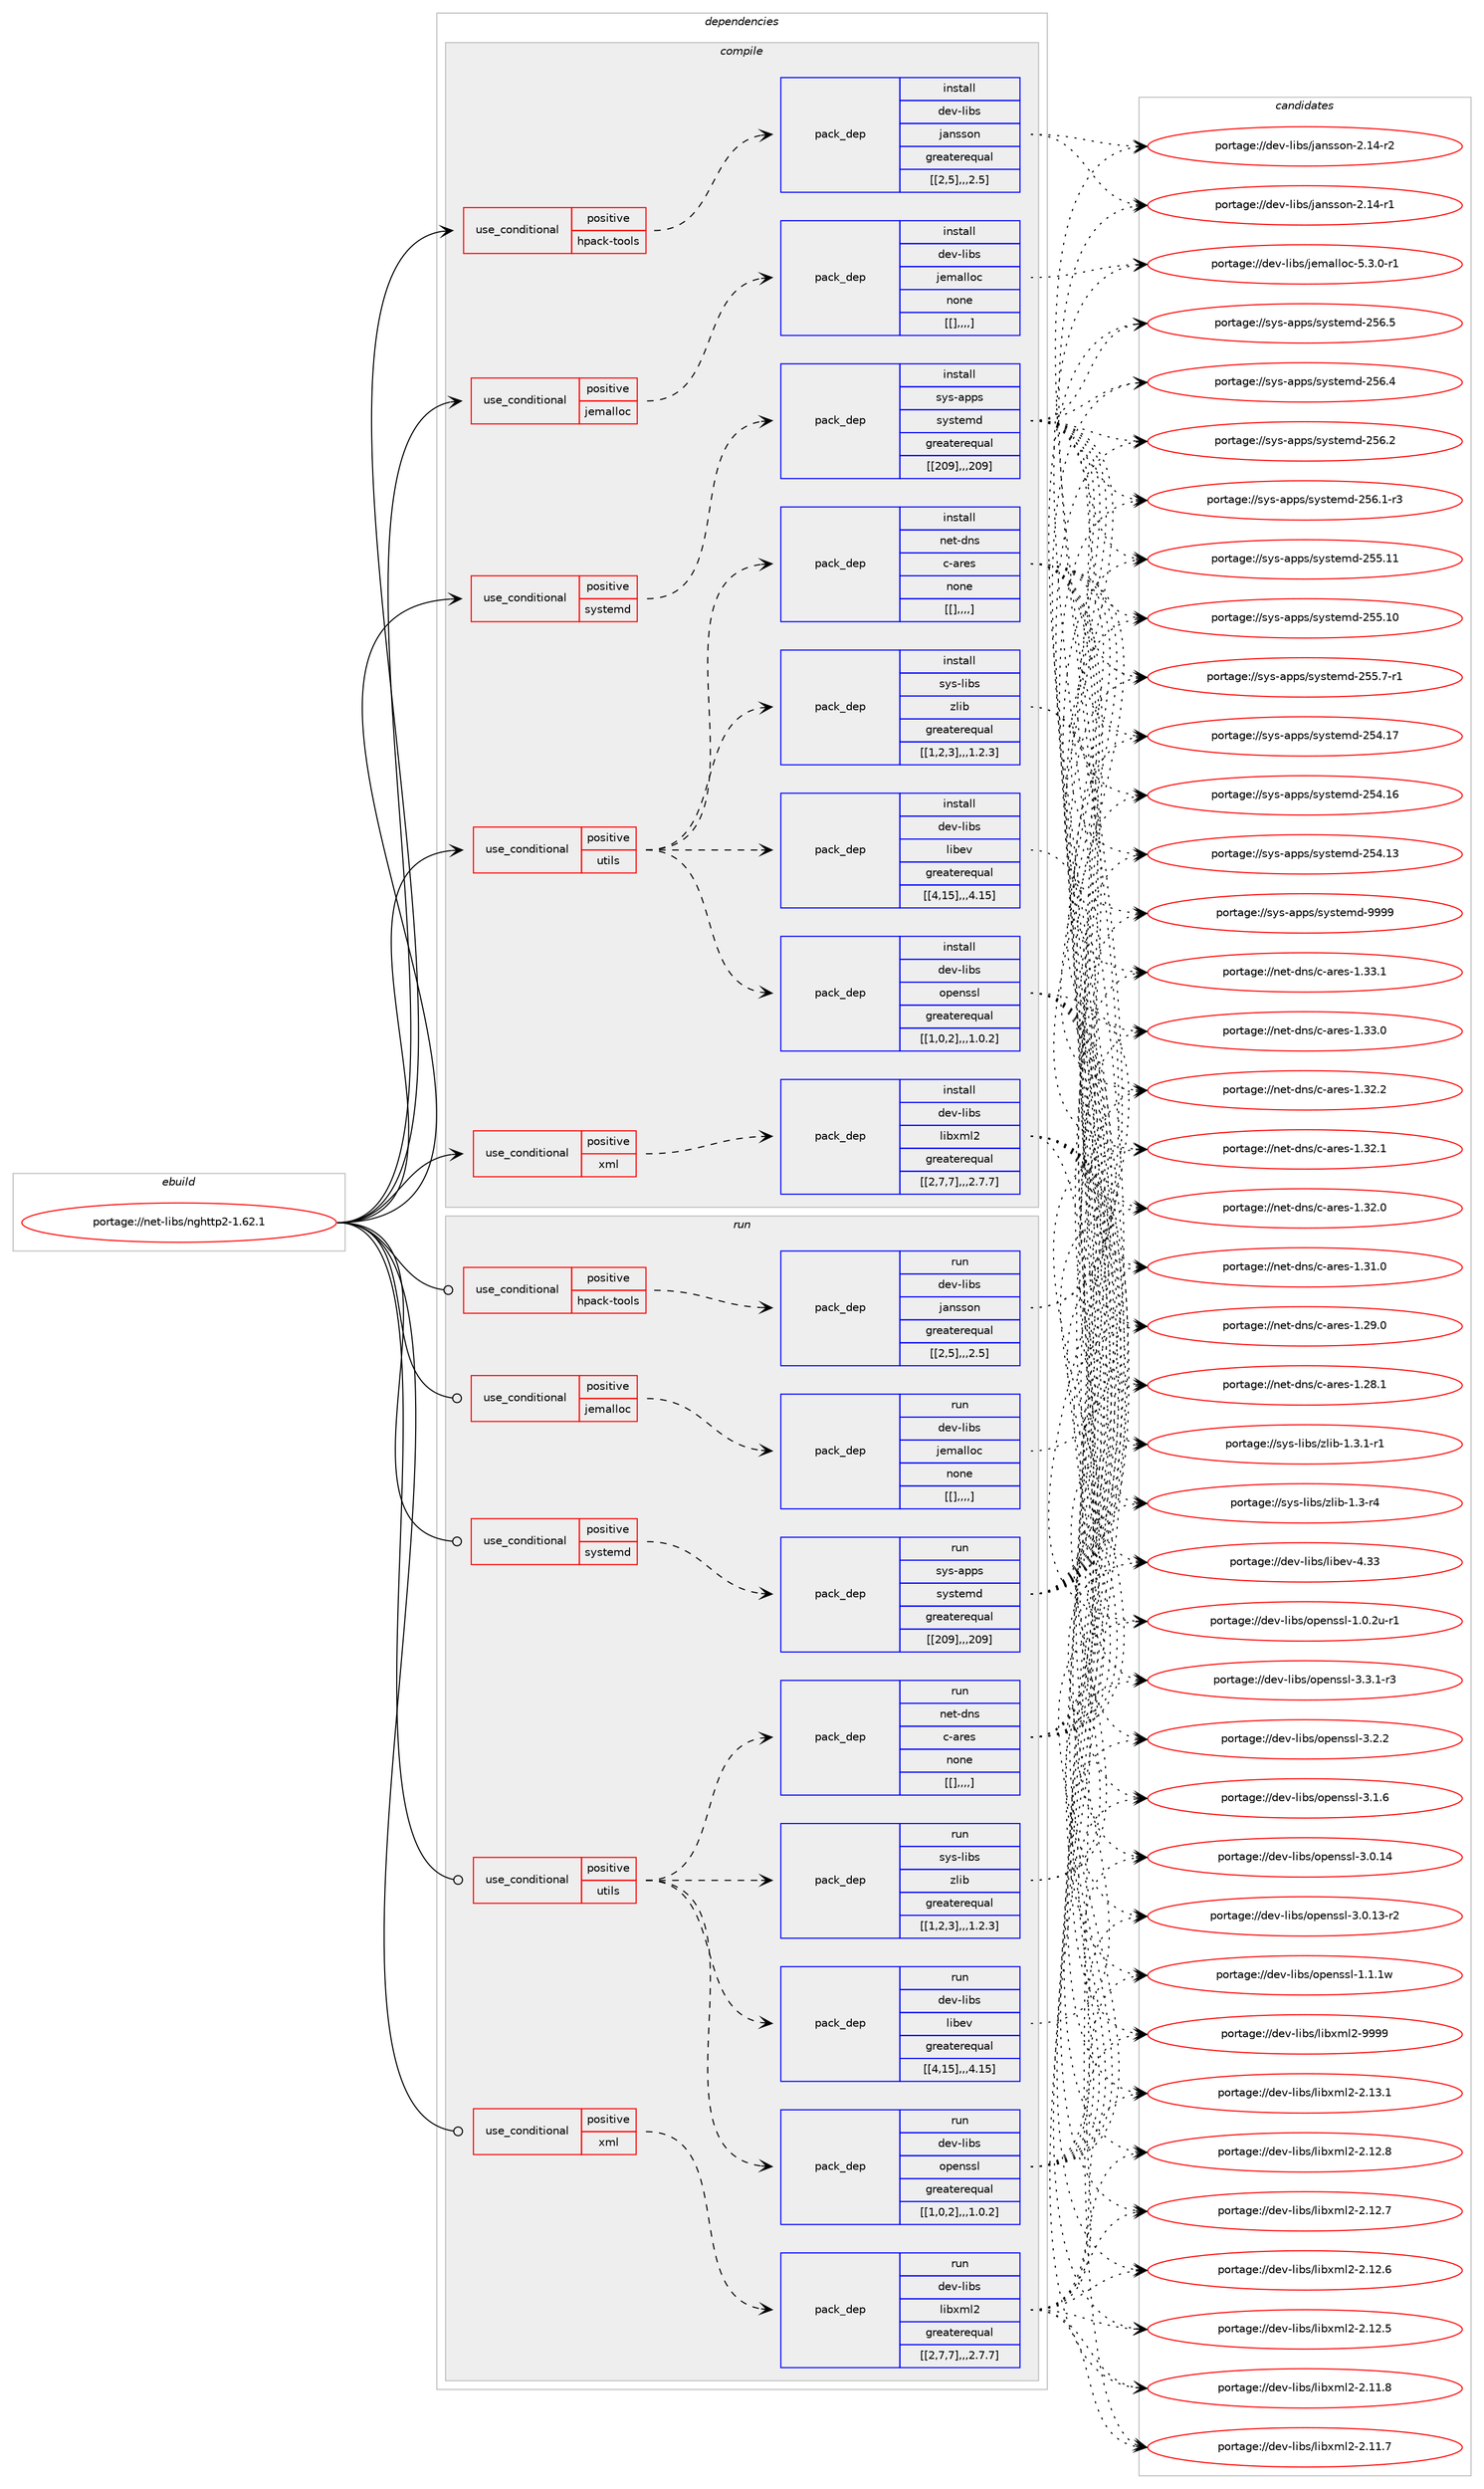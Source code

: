 digraph prolog {

# *************
# Graph options
# *************

newrank=true;
concentrate=true;
compound=true;
graph [rankdir=LR,fontname=Helvetica,fontsize=10,ranksep=1.5];#, ranksep=2.5, nodesep=0.2];
edge  [arrowhead=vee];
node  [fontname=Helvetica,fontsize=10];

# **********
# The ebuild
# **********

subgraph cluster_leftcol {
color=gray;
label=<<i>ebuild</i>>;
id [label="portage://net-libs/nghttp2-1.62.1", color=red, width=4, href="../net-libs/nghttp2-1.62.1.svg"];
}

# ****************
# The dependencies
# ****************

subgraph cluster_midcol {
color=gray;
label=<<i>dependencies</i>>;
subgraph cluster_compile {
fillcolor="#eeeeee";
style=filled;
label=<<i>compile</i>>;
subgraph cond99005 {
dependency379820 [label=<<TABLE BORDER="0" CELLBORDER="1" CELLSPACING="0" CELLPADDING="4"><TR><TD ROWSPAN="3" CELLPADDING="10">use_conditional</TD></TR><TR><TD>positive</TD></TR><TR><TD>hpack-tools</TD></TR></TABLE>>, shape=none, color=red];
subgraph pack277994 {
dependency379821 [label=<<TABLE BORDER="0" CELLBORDER="1" CELLSPACING="0" CELLPADDING="4" WIDTH="220"><TR><TD ROWSPAN="6" CELLPADDING="30">pack_dep</TD></TR><TR><TD WIDTH="110">install</TD></TR><TR><TD>dev-libs</TD></TR><TR><TD>jansson</TD></TR><TR><TD>greaterequal</TD></TR><TR><TD>[[2,5],,,2.5]</TD></TR></TABLE>>, shape=none, color=blue];
}
dependency379820:e -> dependency379821:w [weight=20,style="dashed",arrowhead="vee"];
}
id:e -> dependency379820:w [weight=20,style="solid",arrowhead="vee"];
subgraph cond99006 {
dependency379822 [label=<<TABLE BORDER="0" CELLBORDER="1" CELLSPACING="0" CELLPADDING="4"><TR><TD ROWSPAN="3" CELLPADDING="10">use_conditional</TD></TR><TR><TD>positive</TD></TR><TR><TD>jemalloc</TD></TR></TABLE>>, shape=none, color=red];
subgraph pack277995 {
dependency379823 [label=<<TABLE BORDER="0" CELLBORDER="1" CELLSPACING="0" CELLPADDING="4" WIDTH="220"><TR><TD ROWSPAN="6" CELLPADDING="30">pack_dep</TD></TR><TR><TD WIDTH="110">install</TD></TR><TR><TD>dev-libs</TD></TR><TR><TD>jemalloc</TD></TR><TR><TD>none</TD></TR><TR><TD>[[],,,,]</TD></TR></TABLE>>, shape=none, color=blue];
}
dependency379822:e -> dependency379823:w [weight=20,style="dashed",arrowhead="vee"];
}
id:e -> dependency379822:w [weight=20,style="solid",arrowhead="vee"];
subgraph cond99007 {
dependency379824 [label=<<TABLE BORDER="0" CELLBORDER="1" CELLSPACING="0" CELLPADDING="4"><TR><TD ROWSPAN="3" CELLPADDING="10">use_conditional</TD></TR><TR><TD>positive</TD></TR><TR><TD>systemd</TD></TR></TABLE>>, shape=none, color=red];
subgraph pack277996 {
dependency379825 [label=<<TABLE BORDER="0" CELLBORDER="1" CELLSPACING="0" CELLPADDING="4" WIDTH="220"><TR><TD ROWSPAN="6" CELLPADDING="30">pack_dep</TD></TR><TR><TD WIDTH="110">install</TD></TR><TR><TD>sys-apps</TD></TR><TR><TD>systemd</TD></TR><TR><TD>greaterequal</TD></TR><TR><TD>[[209],,,209]</TD></TR></TABLE>>, shape=none, color=blue];
}
dependency379824:e -> dependency379825:w [weight=20,style="dashed",arrowhead="vee"];
}
id:e -> dependency379824:w [weight=20,style="solid",arrowhead="vee"];
subgraph cond99008 {
dependency379826 [label=<<TABLE BORDER="0" CELLBORDER="1" CELLSPACING="0" CELLPADDING="4"><TR><TD ROWSPAN="3" CELLPADDING="10">use_conditional</TD></TR><TR><TD>positive</TD></TR><TR><TD>utils</TD></TR></TABLE>>, shape=none, color=red];
subgraph pack277997 {
dependency379827 [label=<<TABLE BORDER="0" CELLBORDER="1" CELLSPACING="0" CELLPADDING="4" WIDTH="220"><TR><TD ROWSPAN="6" CELLPADDING="30">pack_dep</TD></TR><TR><TD WIDTH="110">install</TD></TR><TR><TD>dev-libs</TD></TR><TR><TD>openssl</TD></TR><TR><TD>greaterequal</TD></TR><TR><TD>[[1,0,2],,,1.0.2]</TD></TR></TABLE>>, shape=none, color=blue];
}
dependency379826:e -> dependency379827:w [weight=20,style="dashed",arrowhead="vee"];
subgraph pack277998 {
dependency379828 [label=<<TABLE BORDER="0" CELLBORDER="1" CELLSPACING="0" CELLPADDING="4" WIDTH="220"><TR><TD ROWSPAN="6" CELLPADDING="30">pack_dep</TD></TR><TR><TD WIDTH="110">install</TD></TR><TR><TD>dev-libs</TD></TR><TR><TD>libev</TD></TR><TR><TD>greaterequal</TD></TR><TR><TD>[[4,15],,,4.15]</TD></TR></TABLE>>, shape=none, color=blue];
}
dependency379826:e -> dependency379828:w [weight=20,style="dashed",arrowhead="vee"];
subgraph pack277999 {
dependency379829 [label=<<TABLE BORDER="0" CELLBORDER="1" CELLSPACING="0" CELLPADDING="4" WIDTH="220"><TR><TD ROWSPAN="6" CELLPADDING="30">pack_dep</TD></TR><TR><TD WIDTH="110">install</TD></TR><TR><TD>sys-libs</TD></TR><TR><TD>zlib</TD></TR><TR><TD>greaterequal</TD></TR><TR><TD>[[1,2,3],,,1.2.3]</TD></TR></TABLE>>, shape=none, color=blue];
}
dependency379826:e -> dependency379829:w [weight=20,style="dashed",arrowhead="vee"];
subgraph pack278000 {
dependency379830 [label=<<TABLE BORDER="0" CELLBORDER="1" CELLSPACING="0" CELLPADDING="4" WIDTH="220"><TR><TD ROWSPAN="6" CELLPADDING="30">pack_dep</TD></TR><TR><TD WIDTH="110">install</TD></TR><TR><TD>net-dns</TD></TR><TR><TD>c-ares</TD></TR><TR><TD>none</TD></TR><TR><TD>[[],,,,]</TD></TR></TABLE>>, shape=none, color=blue];
}
dependency379826:e -> dependency379830:w [weight=20,style="dashed",arrowhead="vee"];
}
id:e -> dependency379826:w [weight=20,style="solid",arrowhead="vee"];
subgraph cond99009 {
dependency379831 [label=<<TABLE BORDER="0" CELLBORDER="1" CELLSPACING="0" CELLPADDING="4"><TR><TD ROWSPAN="3" CELLPADDING="10">use_conditional</TD></TR><TR><TD>positive</TD></TR><TR><TD>xml</TD></TR></TABLE>>, shape=none, color=red];
subgraph pack278001 {
dependency379832 [label=<<TABLE BORDER="0" CELLBORDER="1" CELLSPACING="0" CELLPADDING="4" WIDTH="220"><TR><TD ROWSPAN="6" CELLPADDING="30">pack_dep</TD></TR><TR><TD WIDTH="110">install</TD></TR><TR><TD>dev-libs</TD></TR><TR><TD>libxml2</TD></TR><TR><TD>greaterequal</TD></TR><TR><TD>[[2,7,7],,,2.7.7]</TD></TR></TABLE>>, shape=none, color=blue];
}
dependency379831:e -> dependency379832:w [weight=20,style="dashed",arrowhead="vee"];
}
id:e -> dependency379831:w [weight=20,style="solid",arrowhead="vee"];
}
subgraph cluster_compileandrun {
fillcolor="#eeeeee";
style=filled;
label=<<i>compile and run</i>>;
}
subgraph cluster_run {
fillcolor="#eeeeee";
style=filled;
label=<<i>run</i>>;
subgraph cond99010 {
dependency379833 [label=<<TABLE BORDER="0" CELLBORDER="1" CELLSPACING="0" CELLPADDING="4"><TR><TD ROWSPAN="3" CELLPADDING="10">use_conditional</TD></TR><TR><TD>positive</TD></TR><TR><TD>hpack-tools</TD></TR></TABLE>>, shape=none, color=red];
subgraph pack278002 {
dependency379834 [label=<<TABLE BORDER="0" CELLBORDER="1" CELLSPACING="0" CELLPADDING="4" WIDTH="220"><TR><TD ROWSPAN="6" CELLPADDING="30">pack_dep</TD></TR><TR><TD WIDTH="110">run</TD></TR><TR><TD>dev-libs</TD></TR><TR><TD>jansson</TD></TR><TR><TD>greaterequal</TD></TR><TR><TD>[[2,5],,,2.5]</TD></TR></TABLE>>, shape=none, color=blue];
}
dependency379833:e -> dependency379834:w [weight=20,style="dashed",arrowhead="vee"];
}
id:e -> dependency379833:w [weight=20,style="solid",arrowhead="odot"];
subgraph cond99011 {
dependency379835 [label=<<TABLE BORDER="0" CELLBORDER="1" CELLSPACING="0" CELLPADDING="4"><TR><TD ROWSPAN="3" CELLPADDING="10">use_conditional</TD></TR><TR><TD>positive</TD></TR><TR><TD>jemalloc</TD></TR></TABLE>>, shape=none, color=red];
subgraph pack278003 {
dependency379836 [label=<<TABLE BORDER="0" CELLBORDER="1" CELLSPACING="0" CELLPADDING="4" WIDTH="220"><TR><TD ROWSPAN="6" CELLPADDING="30">pack_dep</TD></TR><TR><TD WIDTH="110">run</TD></TR><TR><TD>dev-libs</TD></TR><TR><TD>jemalloc</TD></TR><TR><TD>none</TD></TR><TR><TD>[[],,,,]</TD></TR></TABLE>>, shape=none, color=blue];
}
dependency379835:e -> dependency379836:w [weight=20,style="dashed",arrowhead="vee"];
}
id:e -> dependency379835:w [weight=20,style="solid",arrowhead="odot"];
subgraph cond99012 {
dependency379837 [label=<<TABLE BORDER="0" CELLBORDER="1" CELLSPACING="0" CELLPADDING="4"><TR><TD ROWSPAN="3" CELLPADDING="10">use_conditional</TD></TR><TR><TD>positive</TD></TR><TR><TD>systemd</TD></TR></TABLE>>, shape=none, color=red];
subgraph pack278004 {
dependency379838 [label=<<TABLE BORDER="0" CELLBORDER="1" CELLSPACING="0" CELLPADDING="4" WIDTH="220"><TR><TD ROWSPAN="6" CELLPADDING="30">pack_dep</TD></TR><TR><TD WIDTH="110">run</TD></TR><TR><TD>sys-apps</TD></TR><TR><TD>systemd</TD></TR><TR><TD>greaterequal</TD></TR><TR><TD>[[209],,,209]</TD></TR></TABLE>>, shape=none, color=blue];
}
dependency379837:e -> dependency379838:w [weight=20,style="dashed",arrowhead="vee"];
}
id:e -> dependency379837:w [weight=20,style="solid",arrowhead="odot"];
subgraph cond99013 {
dependency379839 [label=<<TABLE BORDER="0" CELLBORDER="1" CELLSPACING="0" CELLPADDING="4"><TR><TD ROWSPAN="3" CELLPADDING="10">use_conditional</TD></TR><TR><TD>positive</TD></TR><TR><TD>utils</TD></TR></TABLE>>, shape=none, color=red];
subgraph pack278005 {
dependency379840 [label=<<TABLE BORDER="0" CELLBORDER="1" CELLSPACING="0" CELLPADDING="4" WIDTH="220"><TR><TD ROWSPAN="6" CELLPADDING="30">pack_dep</TD></TR><TR><TD WIDTH="110">run</TD></TR><TR><TD>dev-libs</TD></TR><TR><TD>openssl</TD></TR><TR><TD>greaterequal</TD></TR><TR><TD>[[1,0,2],,,1.0.2]</TD></TR></TABLE>>, shape=none, color=blue];
}
dependency379839:e -> dependency379840:w [weight=20,style="dashed",arrowhead="vee"];
subgraph pack278006 {
dependency379841 [label=<<TABLE BORDER="0" CELLBORDER="1" CELLSPACING="0" CELLPADDING="4" WIDTH="220"><TR><TD ROWSPAN="6" CELLPADDING="30">pack_dep</TD></TR><TR><TD WIDTH="110">run</TD></TR><TR><TD>dev-libs</TD></TR><TR><TD>libev</TD></TR><TR><TD>greaterequal</TD></TR><TR><TD>[[4,15],,,4.15]</TD></TR></TABLE>>, shape=none, color=blue];
}
dependency379839:e -> dependency379841:w [weight=20,style="dashed",arrowhead="vee"];
subgraph pack278007 {
dependency379842 [label=<<TABLE BORDER="0" CELLBORDER="1" CELLSPACING="0" CELLPADDING="4" WIDTH="220"><TR><TD ROWSPAN="6" CELLPADDING="30">pack_dep</TD></TR><TR><TD WIDTH="110">run</TD></TR><TR><TD>sys-libs</TD></TR><TR><TD>zlib</TD></TR><TR><TD>greaterequal</TD></TR><TR><TD>[[1,2,3],,,1.2.3]</TD></TR></TABLE>>, shape=none, color=blue];
}
dependency379839:e -> dependency379842:w [weight=20,style="dashed",arrowhead="vee"];
subgraph pack278008 {
dependency379843 [label=<<TABLE BORDER="0" CELLBORDER="1" CELLSPACING="0" CELLPADDING="4" WIDTH="220"><TR><TD ROWSPAN="6" CELLPADDING="30">pack_dep</TD></TR><TR><TD WIDTH="110">run</TD></TR><TR><TD>net-dns</TD></TR><TR><TD>c-ares</TD></TR><TR><TD>none</TD></TR><TR><TD>[[],,,,]</TD></TR></TABLE>>, shape=none, color=blue];
}
dependency379839:e -> dependency379843:w [weight=20,style="dashed",arrowhead="vee"];
}
id:e -> dependency379839:w [weight=20,style="solid",arrowhead="odot"];
subgraph cond99014 {
dependency379844 [label=<<TABLE BORDER="0" CELLBORDER="1" CELLSPACING="0" CELLPADDING="4"><TR><TD ROWSPAN="3" CELLPADDING="10">use_conditional</TD></TR><TR><TD>positive</TD></TR><TR><TD>xml</TD></TR></TABLE>>, shape=none, color=red];
subgraph pack278009 {
dependency379845 [label=<<TABLE BORDER="0" CELLBORDER="1" CELLSPACING="0" CELLPADDING="4" WIDTH="220"><TR><TD ROWSPAN="6" CELLPADDING="30">pack_dep</TD></TR><TR><TD WIDTH="110">run</TD></TR><TR><TD>dev-libs</TD></TR><TR><TD>libxml2</TD></TR><TR><TD>greaterequal</TD></TR><TR><TD>[[2,7,7],,,2.7.7]</TD></TR></TABLE>>, shape=none, color=blue];
}
dependency379844:e -> dependency379845:w [weight=20,style="dashed",arrowhead="vee"];
}
id:e -> dependency379844:w [weight=20,style="solid",arrowhead="odot"];
}
}

# **************
# The candidates
# **************

subgraph cluster_choices {
rank=same;
color=gray;
label=<<i>candidates</i>>;

subgraph choice277994 {
color=black;
nodesep=1;
choice1001011184510810598115471069711011511511111045504649524511450 [label="portage://dev-libs/jansson-2.14-r2", color=red, width=4,href="../dev-libs/jansson-2.14-r2.svg"];
choice1001011184510810598115471069711011511511111045504649524511449 [label="portage://dev-libs/jansson-2.14-r1", color=red, width=4,href="../dev-libs/jansson-2.14-r1.svg"];
dependency379821:e -> choice1001011184510810598115471069711011511511111045504649524511450:w [style=dotted,weight="100"];
dependency379821:e -> choice1001011184510810598115471069711011511511111045504649524511449:w [style=dotted,weight="100"];
}
subgraph choice277995 {
color=black;
nodesep=1;
choice10010111845108105981154710610110997108108111994553465146484511449 [label="portage://dev-libs/jemalloc-5.3.0-r1", color=red, width=4,href="../dev-libs/jemalloc-5.3.0-r1.svg"];
dependency379823:e -> choice10010111845108105981154710610110997108108111994553465146484511449:w [style=dotted,weight="100"];
}
subgraph choice277996 {
color=black;
nodesep=1;
choice1151211154597112112115471151211151161011091004557575757 [label="portage://sys-apps/systemd-9999", color=red, width=4,href="../sys-apps/systemd-9999.svg"];
choice115121115459711211211547115121115116101109100455053544653 [label="portage://sys-apps/systemd-256.5", color=red, width=4,href="../sys-apps/systemd-256.5.svg"];
choice115121115459711211211547115121115116101109100455053544652 [label="portage://sys-apps/systemd-256.4", color=red, width=4,href="../sys-apps/systemd-256.4.svg"];
choice115121115459711211211547115121115116101109100455053544650 [label="portage://sys-apps/systemd-256.2", color=red, width=4,href="../sys-apps/systemd-256.2.svg"];
choice1151211154597112112115471151211151161011091004550535446494511451 [label="portage://sys-apps/systemd-256.1-r3", color=red, width=4,href="../sys-apps/systemd-256.1-r3.svg"];
choice11512111545971121121154711512111511610110910045505353464949 [label="portage://sys-apps/systemd-255.11", color=red, width=4,href="../sys-apps/systemd-255.11.svg"];
choice11512111545971121121154711512111511610110910045505353464948 [label="portage://sys-apps/systemd-255.10", color=red, width=4,href="../sys-apps/systemd-255.10.svg"];
choice1151211154597112112115471151211151161011091004550535346554511449 [label="portage://sys-apps/systemd-255.7-r1", color=red, width=4,href="../sys-apps/systemd-255.7-r1.svg"];
choice11512111545971121121154711512111511610110910045505352464955 [label="portage://sys-apps/systemd-254.17", color=red, width=4,href="../sys-apps/systemd-254.17.svg"];
choice11512111545971121121154711512111511610110910045505352464954 [label="portage://sys-apps/systemd-254.16", color=red, width=4,href="../sys-apps/systemd-254.16.svg"];
choice11512111545971121121154711512111511610110910045505352464951 [label="portage://sys-apps/systemd-254.13", color=red, width=4,href="../sys-apps/systemd-254.13.svg"];
dependency379825:e -> choice1151211154597112112115471151211151161011091004557575757:w [style=dotted,weight="100"];
dependency379825:e -> choice115121115459711211211547115121115116101109100455053544653:w [style=dotted,weight="100"];
dependency379825:e -> choice115121115459711211211547115121115116101109100455053544652:w [style=dotted,weight="100"];
dependency379825:e -> choice115121115459711211211547115121115116101109100455053544650:w [style=dotted,weight="100"];
dependency379825:e -> choice1151211154597112112115471151211151161011091004550535446494511451:w [style=dotted,weight="100"];
dependency379825:e -> choice11512111545971121121154711512111511610110910045505353464949:w [style=dotted,weight="100"];
dependency379825:e -> choice11512111545971121121154711512111511610110910045505353464948:w [style=dotted,weight="100"];
dependency379825:e -> choice1151211154597112112115471151211151161011091004550535346554511449:w [style=dotted,weight="100"];
dependency379825:e -> choice11512111545971121121154711512111511610110910045505352464955:w [style=dotted,weight="100"];
dependency379825:e -> choice11512111545971121121154711512111511610110910045505352464954:w [style=dotted,weight="100"];
dependency379825:e -> choice11512111545971121121154711512111511610110910045505352464951:w [style=dotted,weight="100"];
}
subgraph choice277997 {
color=black;
nodesep=1;
choice1001011184510810598115471111121011101151151084551465146494511451 [label="portage://dev-libs/openssl-3.3.1-r3", color=red, width=4,href="../dev-libs/openssl-3.3.1-r3.svg"];
choice100101118451081059811547111112101110115115108455146504650 [label="portage://dev-libs/openssl-3.2.2", color=red, width=4,href="../dev-libs/openssl-3.2.2.svg"];
choice100101118451081059811547111112101110115115108455146494654 [label="portage://dev-libs/openssl-3.1.6", color=red, width=4,href="../dev-libs/openssl-3.1.6.svg"];
choice10010111845108105981154711111210111011511510845514648464952 [label="portage://dev-libs/openssl-3.0.14", color=red, width=4,href="../dev-libs/openssl-3.0.14.svg"];
choice100101118451081059811547111112101110115115108455146484649514511450 [label="portage://dev-libs/openssl-3.0.13-r2", color=red, width=4,href="../dev-libs/openssl-3.0.13-r2.svg"];
choice100101118451081059811547111112101110115115108454946494649119 [label="portage://dev-libs/openssl-1.1.1w", color=red, width=4,href="../dev-libs/openssl-1.1.1w.svg"];
choice1001011184510810598115471111121011101151151084549464846501174511449 [label="portage://dev-libs/openssl-1.0.2u-r1", color=red, width=4,href="../dev-libs/openssl-1.0.2u-r1.svg"];
dependency379827:e -> choice1001011184510810598115471111121011101151151084551465146494511451:w [style=dotted,weight="100"];
dependency379827:e -> choice100101118451081059811547111112101110115115108455146504650:w [style=dotted,weight="100"];
dependency379827:e -> choice100101118451081059811547111112101110115115108455146494654:w [style=dotted,weight="100"];
dependency379827:e -> choice10010111845108105981154711111210111011511510845514648464952:w [style=dotted,weight="100"];
dependency379827:e -> choice100101118451081059811547111112101110115115108455146484649514511450:w [style=dotted,weight="100"];
dependency379827:e -> choice100101118451081059811547111112101110115115108454946494649119:w [style=dotted,weight="100"];
dependency379827:e -> choice1001011184510810598115471111121011101151151084549464846501174511449:w [style=dotted,weight="100"];
}
subgraph choice277998 {
color=black;
nodesep=1;
choice100101118451081059811547108105981011184552465151 [label="portage://dev-libs/libev-4.33", color=red, width=4,href="../dev-libs/libev-4.33.svg"];
dependency379828:e -> choice100101118451081059811547108105981011184552465151:w [style=dotted,weight="100"];
}
subgraph choice277999 {
color=black;
nodesep=1;
choice115121115451081059811547122108105984549465146494511449 [label="portage://sys-libs/zlib-1.3.1-r1", color=red, width=4,href="../sys-libs/zlib-1.3.1-r1.svg"];
choice11512111545108105981154712210810598454946514511452 [label="portage://sys-libs/zlib-1.3-r4", color=red, width=4,href="../sys-libs/zlib-1.3-r4.svg"];
dependency379829:e -> choice115121115451081059811547122108105984549465146494511449:w [style=dotted,weight="100"];
dependency379829:e -> choice11512111545108105981154712210810598454946514511452:w [style=dotted,weight="100"];
}
subgraph choice278000 {
color=black;
nodesep=1;
choice110101116451001101154799459711410111545494651514649 [label="portage://net-dns/c-ares-1.33.1", color=red, width=4,href="../net-dns/c-ares-1.33.1.svg"];
choice110101116451001101154799459711410111545494651514648 [label="portage://net-dns/c-ares-1.33.0", color=red, width=4,href="../net-dns/c-ares-1.33.0.svg"];
choice110101116451001101154799459711410111545494651504650 [label="portage://net-dns/c-ares-1.32.2", color=red, width=4,href="../net-dns/c-ares-1.32.2.svg"];
choice110101116451001101154799459711410111545494651504649 [label="portage://net-dns/c-ares-1.32.1", color=red, width=4,href="../net-dns/c-ares-1.32.1.svg"];
choice110101116451001101154799459711410111545494651504648 [label="portage://net-dns/c-ares-1.32.0", color=red, width=4,href="../net-dns/c-ares-1.32.0.svg"];
choice110101116451001101154799459711410111545494651494648 [label="portage://net-dns/c-ares-1.31.0", color=red, width=4,href="../net-dns/c-ares-1.31.0.svg"];
choice110101116451001101154799459711410111545494650574648 [label="portage://net-dns/c-ares-1.29.0", color=red, width=4,href="../net-dns/c-ares-1.29.0.svg"];
choice110101116451001101154799459711410111545494650564649 [label="portage://net-dns/c-ares-1.28.1", color=red, width=4,href="../net-dns/c-ares-1.28.1.svg"];
dependency379830:e -> choice110101116451001101154799459711410111545494651514649:w [style=dotted,weight="100"];
dependency379830:e -> choice110101116451001101154799459711410111545494651514648:w [style=dotted,weight="100"];
dependency379830:e -> choice110101116451001101154799459711410111545494651504650:w [style=dotted,weight="100"];
dependency379830:e -> choice110101116451001101154799459711410111545494651504649:w [style=dotted,weight="100"];
dependency379830:e -> choice110101116451001101154799459711410111545494651504648:w [style=dotted,weight="100"];
dependency379830:e -> choice110101116451001101154799459711410111545494651494648:w [style=dotted,weight="100"];
dependency379830:e -> choice110101116451001101154799459711410111545494650574648:w [style=dotted,weight="100"];
dependency379830:e -> choice110101116451001101154799459711410111545494650564649:w [style=dotted,weight="100"];
}
subgraph choice278001 {
color=black;
nodesep=1;
choice10010111845108105981154710810598120109108504557575757 [label="portage://dev-libs/libxml2-9999", color=red, width=4,href="../dev-libs/libxml2-9999.svg"];
choice100101118451081059811547108105981201091085045504649514649 [label="portage://dev-libs/libxml2-2.13.1", color=red, width=4,href="../dev-libs/libxml2-2.13.1.svg"];
choice100101118451081059811547108105981201091085045504649504656 [label="portage://dev-libs/libxml2-2.12.8", color=red, width=4,href="../dev-libs/libxml2-2.12.8.svg"];
choice100101118451081059811547108105981201091085045504649504655 [label="portage://dev-libs/libxml2-2.12.7", color=red, width=4,href="../dev-libs/libxml2-2.12.7.svg"];
choice100101118451081059811547108105981201091085045504649504654 [label="portage://dev-libs/libxml2-2.12.6", color=red, width=4,href="../dev-libs/libxml2-2.12.6.svg"];
choice100101118451081059811547108105981201091085045504649504653 [label="portage://dev-libs/libxml2-2.12.5", color=red, width=4,href="../dev-libs/libxml2-2.12.5.svg"];
choice100101118451081059811547108105981201091085045504649494656 [label="portage://dev-libs/libxml2-2.11.8", color=red, width=4,href="../dev-libs/libxml2-2.11.8.svg"];
choice100101118451081059811547108105981201091085045504649494655 [label="portage://dev-libs/libxml2-2.11.7", color=red, width=4,href="../dev-libs/libxml2-2.11.7.svg"];
dependency379832:e -> choice10010111845108105981154710810598120109108504557575757:w [style=dotted,weight="100"];
dependency379832:e -> choice100101118451081059811547108105981201091085045504649514649:w [style=dotted,weight="100"];
dependency379832:e -> choice100101118451081059811547108105981201091085045504649504656:w [style=dotted,weight="100"];
dependency379832:e -> choice100101118451081059811547108105981201091085045504649504655:w [style=dotted,weight="100"];
dependency379832:e -> choice100101118451081059811547108105981201091085045504649504654:w [style=dotted,weight="100"];
dependency379832:e -> choice100101118451081059811547108105981201091085045504649504653:w [style=dotted,weight="100"];
dependency379832:e -> choice100101118451081059811547108105981201091085045504649494656:w [style=dotted,weight="100"];
dependency379832:e -> choice100101118451081059811547108105981201091085045504649494655:w [style=dotted,weight="100"];
}
subgraph choice278002 {
color=black;
nodesep=1;
choice1001011184510810598115471069711011511511111045504649524511450 [label="portage://dev-libs/jansson-2.14-r2", color=red, width=4,href="../dev-libs/jansson-2.14-r2.svg"];
choice1001011184510810598115471069711011511511111045504649524511449 [label="portage://dev-libs/jansson-2.14-r1", color=red, width=4,href="../dev-libs/jansson-2.14-r1.svg"];
dependency379834:e -> choice1001011184510810598115471069711011511511111045504649524511450:w [style=dotted,weight="100"];
dependency379834:e -> choice1001011184510810598115471069711011511511111045504649524511449:w [style=dotted,weight="100"];
}
subgraph choice278003 {
color=black;
nodesep=1;
choice10010111845108105981154710610110997108108111994553465146484511449 [label="portage://dev-libs/jemalloc-5.3.0-r1", color=red, width=4,href="../dev-libs/jemalloc-5.3.0-r1.svg"];
dependency379836:e -> choice10010111845108105981154710610110997108108111994553465146484511449:w [style=dotted,weight="100"];
}
subgraph choice278004 {
color=black;
nodesep=1;
choice1151211154597112112115471151211151161011091004557575757 [label="portage://sys-apps/systemd-9999", color=red, width=4,href="../sys-apps/systemd-9999.svg"];
choice115121115459711211211547115121115116101109100455053544653 [label="portage://sys-apps/systemd-256.5", color=red, width=4,href="../sys-apps/systemd-256.5.svg"];
choice115121115459711211211547115121115116101109100455053544652 [label="portage://sys-apps/systemd-256.4", color=red, width=4,href="../sys-apps/systemd-256.4.svg"];
choice115121115459711211211547115121115116101109100455053544650 [label="portage://sys-apps/systemd-256.2", color=red, width=4,href="../sys-apps/systemd-256.2.svg"];
choice1151211154597112112115471151211151161011091004550535446494511451 [label="portage://sys-apps/systemd-256.1-r3", color=red, width=4,href="../sys-apps/systemd-256.1-r3.svg"];
choice11512111545971121121154711512111511610110910045505353464949 [label="portage://sys-apps/systemd-255.11", color=red, width=4,href="../sys-apps/systemd-255.11.svg"];
choice11512111545971121121154711512111511610110910045505353464948 [label="portage://sys-apps/systemd-255.10", color=red, width=4,href="../sys-apps/systemd-255.10.svg"];
choice1151211154597112112115471151211151161011091004550535346554511449 [label="portage://sys-apps/systemd-255.7-r1", color=red, width=4,href="../sys-apps/systemd-255.7-r1.svg"];
choice11512111545971121121154711512111511610110910045505352464955 [label="portage://sys-apps/systemd-254.17", color=red, width=4,href="../sys-apps/systemd-254.17.svg"];
choice11512111545971121121154711512111511610110910045505352464954 [label="portage://sys-apps/systemd-254.16", color=red, width=4,href="../sys-apps/systemd-254.16.svg"];
choice11512111545971121121154711512111511610110910045505352464951 [label="portage://sys-apps/systemd-254.13", color=red, width=4,href="../sys-apps/systemd-254.13.svg"];
dependency379838:e -> choice1151211154597112112115471151211151161011091004557575757:w [style=dotted,weight="100"];
dependency379838:e -> choice115121115459711211211547115121115116101109100455053544653:w [style=dotted,weight="100"];
dependency379838:e -> choice115121115459711211211547115121115116101109100455053544652:w [style=dotted,weight="100"];
dependency379838:e -> choice115121115459711211211547115121115116101109100455053544650:w [style=dotted,weight="100"];
dependency379838:e -> choice1151211154597112112115471151211151161011091004550535446494511451:w [style=dotted,weight="100"];
dependency379838:e -> choice11512111545971121121154711512111511610110910045505353464949:w [style=dotted,weight="100"];
dependency379838:e -> choice11512111545971121121154711512111511610110910045505353464948:w [style=dotted,weight="100"];
dependency379838:e -> choice1151211154597112112115471151211151161011091004550535346554511449:w [style=dotted,weight="100"];
dependency379838:e -> choice11512111545971121121154711512111511610110910045505352464955:w [style=dotted,weight="100"];
dependency379838:e -> choice11512111545971121121154711512111511610110910045505352464954:w [style=dotted,weight="100"];
dependency379838:e -> choice11512111545971121121154711512111511610110910045505352464951:w [style=dotted,weight="100"];
}
subgraph choice278005 {
color=black;
nodesep=1;
choice1001011184510810598115471111121011101151151084551465146494511451 [label="portage://dev-libs/openssl-3.3.1-r3", color=red, width=4,href="../dev-libs/openssl-3.3.1-r3.svg"];
choice100101118451081059811547111112101110115115108455146504650 [label="portage://dev-libs/openssl-3.2.2", color=red, width=4,href="../dev-libs/openssl-3.2.2.svg"];
choice100101118451081059811547111112101110115115108455146494654 [label="portage://dev-libs/openssl-3.1.6", color=red, width=4,href="../dev-libs/openssl-3.1.6.svg"];
choice10010111845108105981154711111210111011511510845514648464952 [label="portage://dev-libs/openssl-3.0.14", color=red, width=4,href="../dev-libs/openssl-3.0.14.svg"];
choice100101118451081059811547111112101110115115108455146484649514511450 [label="portage://dev-libs/openssl-3.0.13-r2", color=red, width=4,href="../dev-libs/openssl-3.0.13-r2.svg"];
choice100101118451081059811547111112101110115115108454946494649119 [label="portage://dev-libs/openssl-1.1.1w", color=red, width=4,href="../dev-libs/openssl-1.1.1w.svg"];
choice1001011184510810598115471111121011101151151084549464846501174511449 [label="portage://dev-libs/openssl-1.0.2u-r1", color=red, width=4,href="../dev-libs/openssl-1.0.2u-r1.svg"];
dependency379840:e -> choice1001011184510810598115471111121011101151151084551465146494511451:w [style=dotted,weight="100"];
dependency379840:e -> choice100101118451081059811547111112101110115115108455146504650:w [style=dotted,weight="100"];
dependency379840:e -> choice100101118451081059811547111112101110115115108455146494654:w [style=dotted,weight="100"];
dependency379840:e -> choice10010111845108105981154711111210111011511510845514648464952:w [style=dotted,weight="100"];
dependency379840:e -> choice100101118451081059811547111112101110115115108455146484649514511450:w [style=dotted,weight="100"];
dependency379840:e -> choice100101118451081059811547111112101110115115108454946494649119:w [style=dotted,weight="100"];
dependency379840:e -> choice1001011184510810598115471111121011101151151084549464846501174511449:w [style=dotted,weight="100"];
}
subgraph choice278006 {
color=black;
nodesep=1;
choice100101118451081059811547108105981011184552465151 [label="portage://dev-libs/libev-4.33", color=red, width=4,href="../dev-libs/libev-4.33.svg"];
dependency379841:e -> choice100101118451081059811547108105981011184552465151:w [style=dotted,weight="100"];
}
subgraph choice278007 {
color=black;
nodesep=1;
choice115121115451081059811547122108105984549465146494511449 [label="portage://sys-libs/zlib-1.3.1-r1", color=red, width=4,href="../sys-libs/zlib-1.3.1-r1.svg"];
choice11512111545108105981154712210810598454946514511452 [label="portage://sys-libs/zlib-1.3-r4", color=red, width=4,href="../sys-libs/zlib-1.3-r4.svg"];
dependency379842:e -> choice115121115451081059811547122108105984549465146494511449:w [style=dotted,weight="100"];
dependency379842:e -> choice11512111545108105981154712210810598454946514511452:w [style=dotted,weight="100"];
}
subgraph choice278008 {
color=black;
nodesep=1;
choice110101116451001101154799459711410111545494651514649 [label="portage://net-dns/c-ares-1.33.1", color=red, width=4,href="../net-dns/c-ares-1.33.1.svg"];
choice110101116451001101154799459711410111545494651514648 [label="portage://net-dns/c-ares-1.33.0", color=red, width=4,href="../net-dns/c-ares-1.33.0.svg"];
choice110101116451001101154799459711410111545494651504650 [label="portage://net-dns/c-ares-1.32.2", color=red, width=4,href="../net-dns/c-ares-1.32.2.svg"];
choice110101116451001101154799459711410111545494651504649 [label="portage://net-dns/c-ares-1.32.1", color=red, width=4,href="../net-dns/c-ares-1.32.1.svg"];
choice110101116451001101154799459711410111545494651504648 [label="portage://net-dns/c-ares-1.32.0", color=red, width=4,href="../net-dns/c-ares-1.32.0.svg"];
choice110101116451001101154799459711410111545494651494648 [label="portage://net-dns/c-ares-1.31.0", color=red, width=4,href="../net-dns/c-ares-1.31.0.svg"];
choice110101116451001101154799459711410111545494650574648 [label="portage://net-dns/c-ares-1.29.0", color=red, width=4,href="../net-dns/c-ares-1.29.0.svg"];
choice110101116451001101154799459711410111545494650564649 [label="portage://net-dns/c-ares-1.28.1", color=red, width=4,href="../net-dns/c-ares-1.28.1.svg"];
dependency379843:e -> choice110101116451001101154799459711410111545494651514649:w [style=dotted,weight="100"];
dependency379843:e -> choice110101116451001101154799459711410111545494651514648:w [style=dotted,weight="100"];
dependency379843:e -> choice110101116451001101154799459711410111545494651504650:w [style=dotted,weight="100"];
dependency379843:e -> choice110101116451001101154799459711410111545494651504649:w [style=dotted,weight="100"];
dependency379843:e -> choice110101116451001101154799459711410111545494651504648:w [style=dotted,weight="100"];
dependency379843:e -> choice110101116451001101154799459711410111545494651494648:w [style=dotted,weight="100"];
dependency379843:e -> choice110101116451001101154799459711410111545494650574648:w [style=dotted,weight="100"];
dependency379843:e -> choice110101116451001101154799459711410111545494650564649:w [style=dotted,weight="100"];
}
subgraph choice278009 {
color=black;
nodesep=1;
choice10010111845108105981154710810598120109108504557575757 [label="portage://dev-libs/libxml2-9999", color=red, width=4,href="../dev-libs/libxml2-9999.svg"];
choice100101118451081059811547108105981201091085045504649514649 [label="portage://dev-libs/libxml2-2.13.1", color=red, width=4,href="../dev-libs/libxml2-2.13.1.svg"];
choice100101118451081059811547108105981201091085045504649504656 [label="portage://dev-libs/libxml2-2.12.8", color=red, width=4,href="../dev-libs/libxml2-2.12.8.svg"];
choice100101118451081059811547108105981201091085045504649504655 [label="portage://dev-libs/libxml2-2.12.7", color=red, width=4,href="../dev-libs/libxml2-2.12.7.svg"];
choice100101118451081059811547108105981201091085045504649504654 [label="portage://dev-libs/libxml2-2.12.6", color=red, width=4,href="../dev-libs/libxml2-2.12.6.svg"];
choice100101118451081059811547108105981201091085045504649504653 [label="portage://dev-libs/libxml2-2.12.5", color=red, width=4,href="../dev-libs/libxml2-2.12.5.svg"];
choice100101118451081059811547108105981201091085045504649494656 [label="portage://dev-libs/libxml2-2.11.8", color=red, width=4,href="../dev-libs/libxml2-2.11.8.svg"];
choice100101118451081059811547108105981201091085045504649494655 [label="portage://dev-libs/libxml2-2.11.7", color=red, width=4,href="../dev-libs/libxml2-2.11.7.svg"];
dependency379845:e -> choice10010111845108105981154710810598120109108504557575757:w [style=dotted,weight="100"];
dependency379845:e -> choice100101118451081059811547108105981201091085045504649514649:w [style=dotted,weight="100"];
dependency379845:e -> choice100101118451081059811547108105981201091085045504649504656:w [style=dotted,weight="100"];
dependency379845:e -> choice100101118451081059811547108105981201091085045504649504655:w [style=dotted,weight="100"];
dependency379845:e -> choice100101118451081059811547108105981201091085045504649504654:w [style=dotted,weight="100"];
dependency379845:e -> choice100101118451081059811547108105981201091085045504649504653:w [style=dotted,weight="100"];
dependency379845:e -> choice100101118451081059811547108105981201091085045504649494656:w [style=dotted,weight="100"];
dependency379845:e -> choice100101118451081059811547108105981201091085045504649494655:w [style=dotted,weight="100"];
}
}

}
